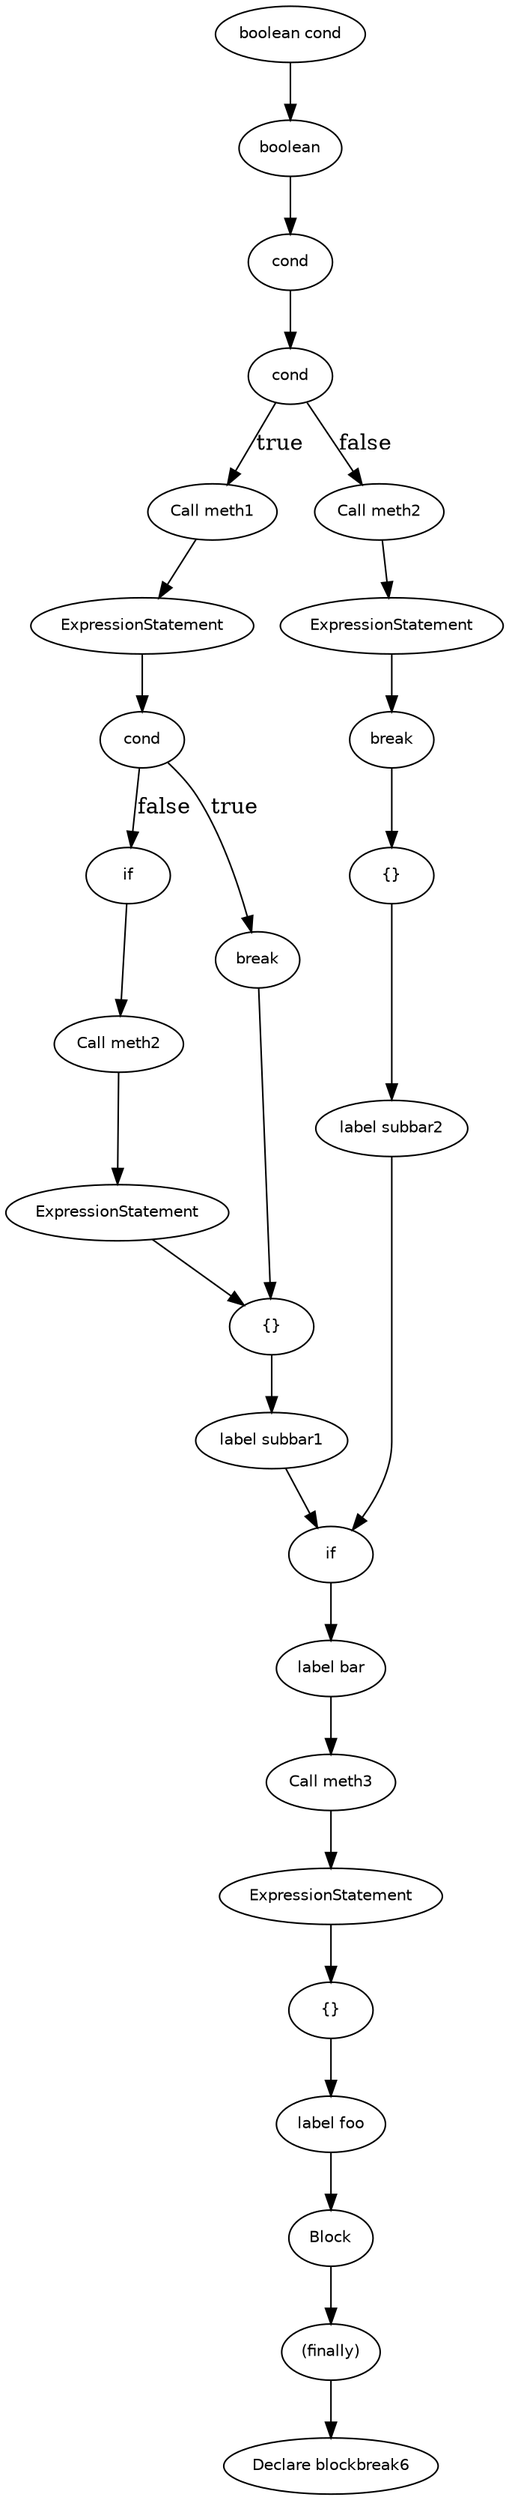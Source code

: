 digraph blockbreak6 {
  36 [
    label = Block,
    fontname = Helvetica,
    fontsize = 10
  ];
  34 [
    label = "Call meth3",
    fontname = Helvetica,
    fontsize = 10
  ];
  33 [
    label = ExpressionStatement,
    fontname = Helvetica,
    fontsize = 10
  ];
  31 [
    label = break,
    fontname = Helvetica,
    fontsize = 10
  ];
  19 [
    label = cond,
    fontname = Helvetica,
    fontsize = 10
  ];
  18 [
    label = if,
    fontname = Helvetica,
    fontsize = 10
  ];
  16 [
    label = "Call meth1",
    fontname = Helvetica,
    fontsize = 10
  ];
  15 [
    label = ExpressionStatement,
    fontname = Helvetica,
    fontsize = 10
  ];
  14 [
    label = "{}",
    fontname = Helvetica,
    fontsize = 10
  ];
  12 [
    label = "label subbar1",
    fontname = Helvetica,
    fontsize = 10
  ];
  11 [
    label = cond,
    fontname = Helvetica,
    fontsize = 10
  ];
  10 [
    label = if,
    fontname = Helvetica,
    fontsize = 10
  ];
  29 [
    label = "Call meth2",
    fontname = Helvetica,
    fontsize = 10
  ];
  8 [
    label = "label bar",
    fontname = Helvetica,
    fontsize = 10
  ];
  28 [
    label = ExpressionStatement,
    fontname = Helvetica,
    fontsize = 10
  ];
  7 [
    label = "{}",
    fontname = Helvetica,
    fontsize = 10
  ];
  27 [
    label = "{}",
    fontname = Helvetica,
    fontsize = 10
  ];
  5 [
    label = "label foo",
    fontname = Helvetica,
    fontsize = 10
  ];
  25 [
    label = "label subbar2",
    fontname = Helvetica,
    fontsize = 10
  ];
  4 [
    label = cond,
    fontname = Helvetica,
    fontsize = 10
  ];
  3 [
    label = boolean,
    fontname = Helvetica,
    fontsize = 10
  ];
  23 [
    label = "Call meth2",
    fontname = Helvetica,
    fontsize = 10
  ];
  2 [
    label = "boolean cond",
    fontname = Helvetica,
    fontsize = 10
  ];
  22 [
    label = ExpressionStatement,
    fontname = Helvetica,
    fontsize = 10
  ];
  1 [
    label = "(finally)",
    fontname = Helvetica,
    fontsize = 10
  ];
  0 [
    label = "Declare blockbreak6",
    fontname = Helvetica,
    fontsize = 10
  ];
  20 [
    label = break,
    fontname = Helvetica,
    fontsize = 10
  ];
  8 -> 34 [
    label = ""
  ];
  15 -> 19 [
    label = ""
  ];
  16 -> 15 [
    label = ""
  ];
  10 -> 8 [
    label = ""
  ];
  11 -> 16 [
    label = true
  ];
  11 -> 29 [
    label = false
  ];
  4 -> 11 [
    label = ""
  ];
  36 -> 1 [
    label = ""
  ];
  3 -> 4 [
    label = ""
  ];
  5 -> 36 [
    label = ""
  ];
  22 -> 14 [
    label = ""
  ];
  2 -> 3 [
    label = ""
  ];
  7 -> 5 [
    label = ""
  ];
  23 -> 22 [
    label = ""
  ];
  18 -> 23 [
    label = ""
  ];
  31 -> 27 [
    label = ""
  ];
  28 -> 31 [
    label = ""
  ];
  29 -> 28 [
    label = ""
  ];
  1 -> 0 [
    label = ""
  ];
  20 -> 14 [
    label = ""
  ];
  12 -> 10 [
    label = ""
  ];
  25 -> 10 [
    label = ""
  ];
  14 -> 12 [
    label = ""
  ];
  19 -> 20 [
    label = true
  ];
  27 -> 25 [
    label = ""
  ];
  33 -> 7 [
    label = ""
  ];
  34 -> 33 [
    label = ""
  ];
  19 -> 18 [
    label = false
  ];
}
